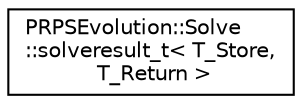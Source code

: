 digraph "Graphical Class Hierarchy"
{
  edge [fontname="Helvetica",fontsize="10",labelfontname="Helvetica",labelfontsize="10"];
  node [fontname="Helvetica",fontsize="10",shape=record];
  rankdir="LR";
  Node1 [label="PRPSEvolution::Solve\l::solveresult_t\< T_Store,\l T_Return \>",height=0.2,width=0.4,color="black", fillcolor="white", style="filled",URL="$struct_p_r_p_s_evolution_1_1_solve_1_1solveresult__t.html"];
}
